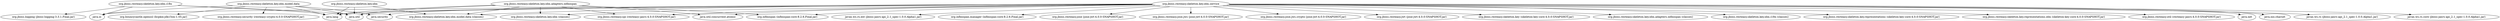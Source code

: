 digraph "classes" {
    // Path: /home/rsearls/j1/Resteasy/security-legacy/skeleton-key-idm/skeleton-key-idp/target/classes
   "org.jboss.resteasy.skeleton.key.idm"              -> "java.lang";
   "org.jboss.resteasy.skeleton.key.idm"              -> "java.util";
   "org.jboss.resteasy.skeleton.key.idm"              -> "org.jboss.resteasy.skeleton.key.idm.model.data (classes)";
   "org.jboss.resteasy.skeleton.key.idm.adapters.infinispan" -> "java.lang";
   "org.jboss.resteasy.skeleton.key.idm.adapters.infinispan" -> "java.util";
   "org.jboss.resteasy.skeleton.key.idm.adapters.infinispan" -> "java.util.concurrent.atomic";
   "org.jboss.resteasy.skeleton.key.idm.adapters.infinispan" -> "org.infinispan (infinispan-core-8.2.6.Final.jar)";
   "org.jboss.resteasy.skeleton.key.idm.adapters.infinispan" -> "org.jboss.resteasy.skeleton.key.idm (classes)";
   "org.jboss.resteasy.skeleton.key.idm.adapters.infinispan" -> "org.jboss.resteasy.skeleton.key.idm.model.data (classes)";
   "org.jboss.resteasy.skeleton.key.idm.adapters.infinispan" -> "org.jboss.resteasy.spi (resteasy-jaxrs-4.0.0-SNAPSHOT.jar)";
   "org.jboss.resteasy.skeleton.key.idm.i18n"         -> "java.io";
   "org.jboss.resteasy.skeleton.key.idm.i18n"         -> "java.lang";
   "org.jboss.resteasy.skeleton.key.idm.i18n"         -> "java.util";
   "org.jboss.resteasy.skeleton.key.idm.i18n"         -> "org.jboss.logging (jboss-logging-3.3.1.Final.jar)";
   "org.jboss.resteasy.skeleton.key.idm.model.data"   -> "java.io";
   "org.jboss.resteasy.skeleton.key.idm.model.data"   -> "java.lang";
   "org.jboss.resteasy.skeleton.key.idm.model.data"   -> "java.security";
   "org.jboss.resteasy.skeleton.key.idm.model.data"   -> "java.util";
   "org.jboss.resteasy.skeleton.key.idm.model.data"   -> "org.bouncycastle.openssl (bcpkix-jdk15on-1.55.jar)";
   "org.jboss.resteasy.skeleton.key.idm.model.data"   -> "org.jboss.resteasy.security (resteasy-crypto-4.0.0-SNAPSHOT.jar)";
   "org.jboss.resteasy.skeleton.key.idm.service"      -> "java.io";
   "org.jboss.resteasy.skeleton.key.idm.service"      -> "java.lang";
   "org.jboss.resteasy.skeleton.key.idm.service"      -> "java.net";
   "org.jboss.resteasy.skeleton.key.idm.service"      -> "java.nio.charset";
   "org.jboss.resteasy.skeleton.key.idm.service"      -> "java.security";
   "org.jboss.resteasy.skeleton.key.idm.service"      -> "java.util";
   "org.jboss.resteasy.skeleton.key.idm.service"      -> "java.util.concurrent.atomic";
   "org.jboss.resteasy.skeleton.key.idm.service"      -> "javax.ws.rs (jboss-jaxrs-api_2.1_spec-1.0.0.Alpha1.jar)";
   "org.jboss.resteasy.skeleton.key.idm.service"      -> "javax.ws.rs.core (jboss-jaxrs-api_2.1_spec-1.0.0.Alpha1.jar)";
   "org.jboss.resteasy.skeleton.key.idm.service"      -> "javax.ws.rs.ext (jboss-jaxrs-api_2.1_spec-1.0.0.Alpha1.jar)";
   "org.jboss.resteasy.skeleton.key.idm.service"      -> "org.infinispan (infinispan-core-8.2.6.Final.jar)";
   "org.jboss.resteasy.skeleton.key.idm.service"      -> "org.infinispan.manager (infinispan-core-8.2.6.Final.jar)";
   "org.jboss.resteasy.skeleton.key.idm.service"      -> "org.jboss.resteasy.jose (jose-jwt-4.0.0-SNAPSHOT.jar)";
   "org.jboss.resteasy.skeleton.key.idm.service"      -> "org.jboss.resteasy.jose.jws (jose-jwt-4.0.0-SNAPSHOT.jar)";
   "org.jboss.resteasy.skeleton.key.idm.service"      -> "org.jboss.resteasy.jose.jws.crypto (jose-jwt-4.0.0-SNAPSHOT.jar)";
   "org.jboss.resteasy.skeleton.key.idm.service"      -> "org.jboss.resteasy.jwt (jose-jwt-4.0.0-SNAPSHOT.jar)";
   "org.jboss.resteasy.skeleton.key.idm.service"      -> "org.jboss.resteasy.skeleton.key (skeleton-key-core-4.0.0-SNAPSHOT.jar)";
   "org.jboss.resteasy.skeleton.key.idm.service"      -> "org.jboss.resteasy.skeleton.key.idm (classes)";
   "org.jboss.resteasy.skeleton.key.idm.service"      -> "org.jboss.resteasy.skeleton.key.idm.adapters.infinispan (classes)";
   "org.jboss.resteasy.skeleton.key.idm.service"      -> "org.jboss.resteasy.skeleton.key.idm.i18n (classes)";
   "org.jboss.resteasy.skeleton.key.idm.service"      -> "org.jboss.resteasy.skeleton.key.idm.model.data (classes)";
   "org.jboss.resteasy.skeleton.key.idm.service"      -> "org.jboss.resteasy.skeleton.key.representations (skeleton-key-core-4.0.0-SNAPSHOT.jar)";
   "org.jboss.resteasy.skeleton.key.idm.service"      -> "org.jboss.resteasy.skeleton.key.representations.idm (skeleton-key-core-4.0.0-SNAPSHOT.jar)";
   "org.jboss.resteasy.skeleton.key.idm.service"      -> "org.jboss.resteasy.spi (resteasy-jaxrs-4.0.0-SNAPSHOT.jar)";
   "org.jboss.resteasy.skeleton.key.idm.service"      -> "org.jboss.resteasy.util (resteasy-jaxrs-4.0.0-SNAPSHOT.jar)";
}
